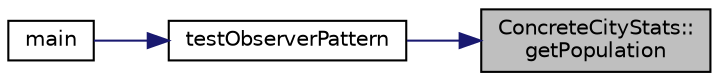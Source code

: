 digraph "ConcreteCityStats::getPopulation"
{
 // LATEX_PDF_SIZE
  edge [fontname="Helvetica",fontsize="10",labelfontname="Helvetica",labelfontsize="10"];
  node [fontname="Helvetica",fontsize="10",shape=record];
  rankdir="RL";
  Node1 [label="ConcreteCityStats::\lgetPopulation",height=0.2,width=0.4,color="black", fillcolor="grey75", style="filled", fontcolor="black",tooltip="Gets the current population."];
  Node1 -> Node2 [dir="back",color="midnightblue",fontsize="10",style="solid",fontname="Helvetica"];
  Node2 [label="testObserverPattern",height=0.2,width=0.4,color="black", fillcolor="white", style="filled",URL="$main_8cpp.html#a81101fb3ae1e7cebc7f7824d4bb42f23",tooltip=" "];
  Node2 -> Node3 [dir="back",color="midnightblue",fontsize="10",style="solid",fontname="Helvetica"];
  Node3 [label="main",height=0.2,width=0.4,color="black", fillcolor="white", style="filled",URL="$main_8cpp.html#ae66f6b31b5ad750f1fe042a706a4e3d4",tooltip="Main program entry point."];
}
